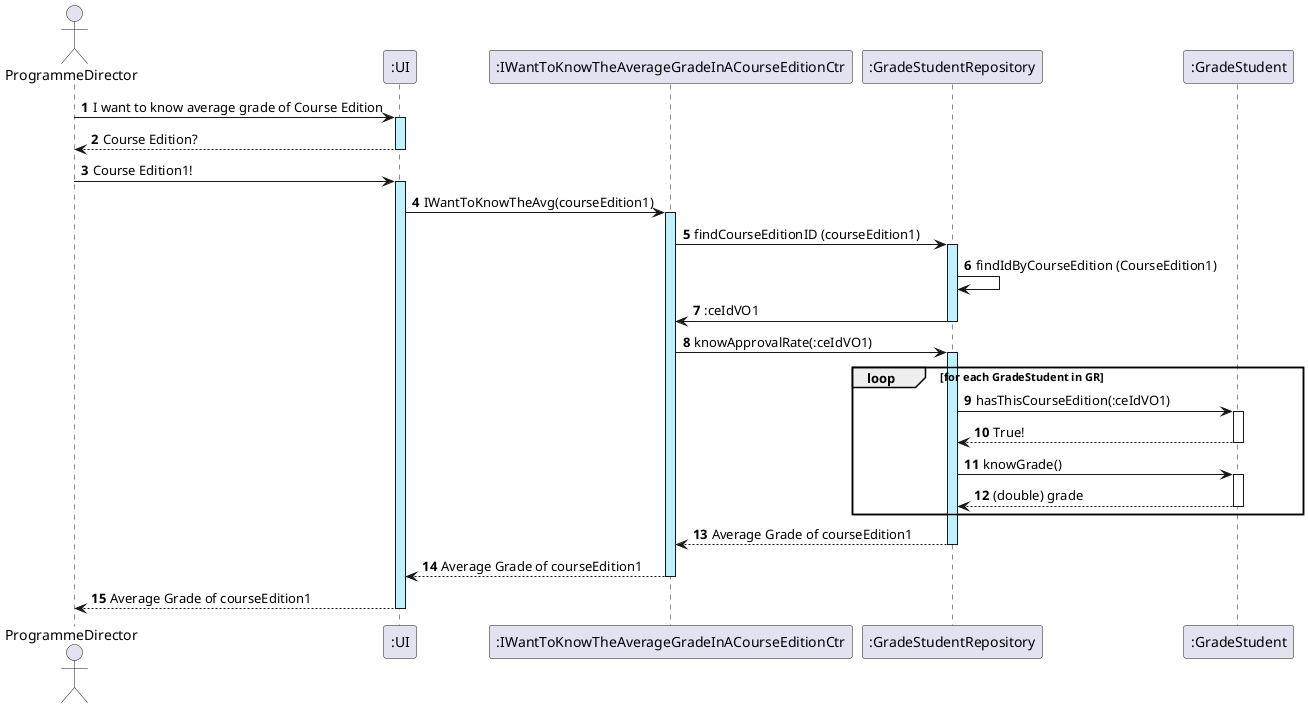 @startuml
actor ProgrammeDirector
participant ":UI" as UI
participant ":IWantToKnowTheAverageGradeInACourseEditionCtr" as KA
participant ":GradeStudentRepository" as GR
participant ":GradeStudent" as GradeStudent
autonumber


ProgrammeDirector -> UI ++ #application: I want to know average grade of Course Edition
UI --> ProgrammeDirector -- : Course Edition?
ProgrammeDirector -> UI ++ #application: Course Edition1!
UI -> KA ++ #application : IWantToKnowTheAvg(courseEdition1)
KA -> GR ++ #application : findCourseEditionID (courseEdition1)
GR -> GR : findIdByCourseEdition (CourseEdition1)
GR -> KA :  :ceIdVO1
deactivate GR
KA -> GR ++ #application : knowApprovalRate(:ceIdVO1)



loop for each GradeStudent in GR
    GR -> GradeStudent : hasThisCourseEdition(:ceIdVO1)
    activate GradeStudent
    GradeStudent --> GR : True!
    deactivate GradeStudent

    GR -> GradeStudent : knowGrade()
    activate GradeStudent
    GradeStudent --> GR : (double) grade
    deactivate GradeStudent
end


GR --> KA --: Average Grade of courseEdition1
KA --> UI --: Average Grade of courseEdition1
UI --> ProgrammeDirector --: Average Grade of courseEdition1

@enduml